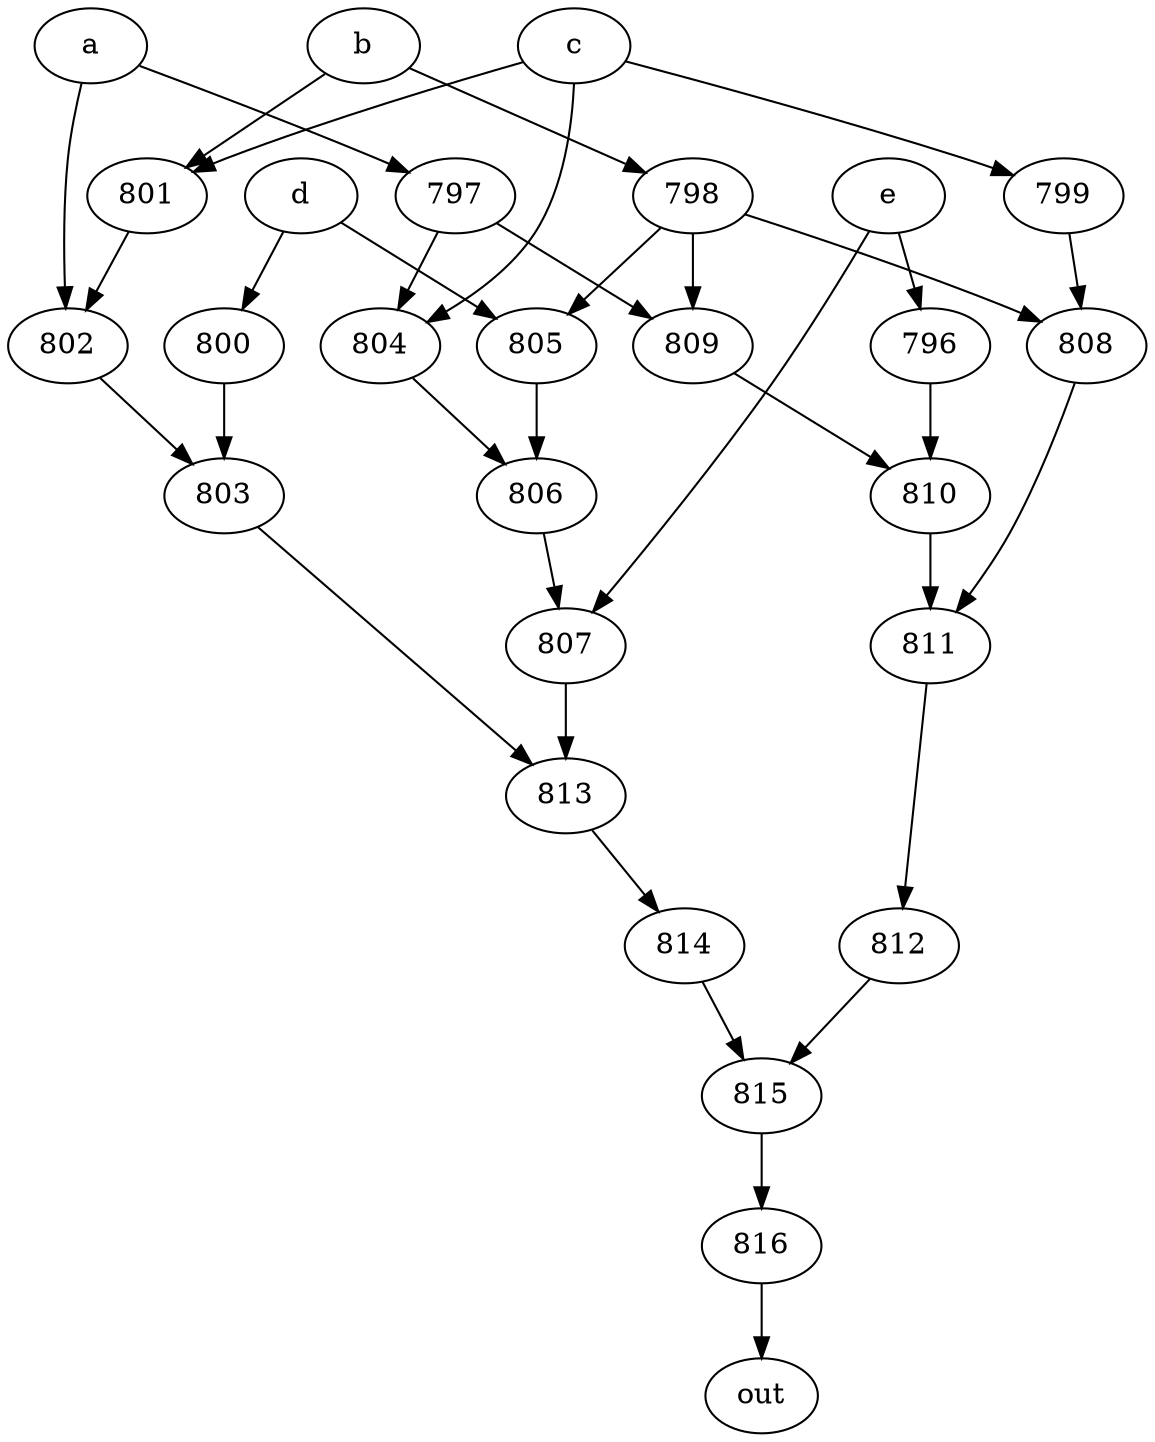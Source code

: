 strict digraph "" {
	816 -> out;
	a -> 797;
	a -> 802;
	797 -> 804;
	797 -> 809;
	802 -> 803;
	804 -> 806;
	809 -> 810;
	803 -> 813;
	b -> 798;
	b -> 801;
	798 -> 809;
	798 -> 805;
	798 -> 808;
	801 -> 802;
	805 -> 806;
	808 -> 811;
	c -> 804;
	c -> 801;
	c -> 799;
	799 -> 808;
	806 -> 807;
	d -> 805;
	d -> 800;
	800 -> 803;
	e -> 796;
	e -> 807;
	796 -> 810;
	807 -> 813;
	810 -> 811;
	813 -> 814;
	811 -> 812;
	814 -> 815;
	812 -> 815;
	815 -> 816;
}
